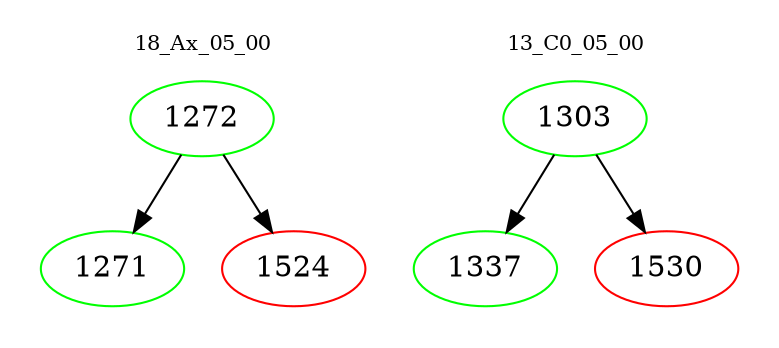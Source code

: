 digraph{
subgraph cluster_0 {
color = white
label = "18_Ax_05_00";
fontsize=10;
T0_1272 [label="1272", color="green"]
T0_1272 -> T0_1271 [color="black"]
T0_1271 [label="1271", color="green"]
T0_1272 -> T0_1524 [color="black"]
T0_1524 [label="1524", color="red"]
}
subgraph cluster_1 {
color = white
label = "13_C0_05_00";
fontsize=10;
T1_1303 [label="1303", color="green"]
T1_1303 -> T1_1337 [color="black"]
T1_1337 [label="1337", color="green"]
T1_1303 -> T1_1530 [color="black"]
T1_1530 [label="1530", color="red"]
}
}
